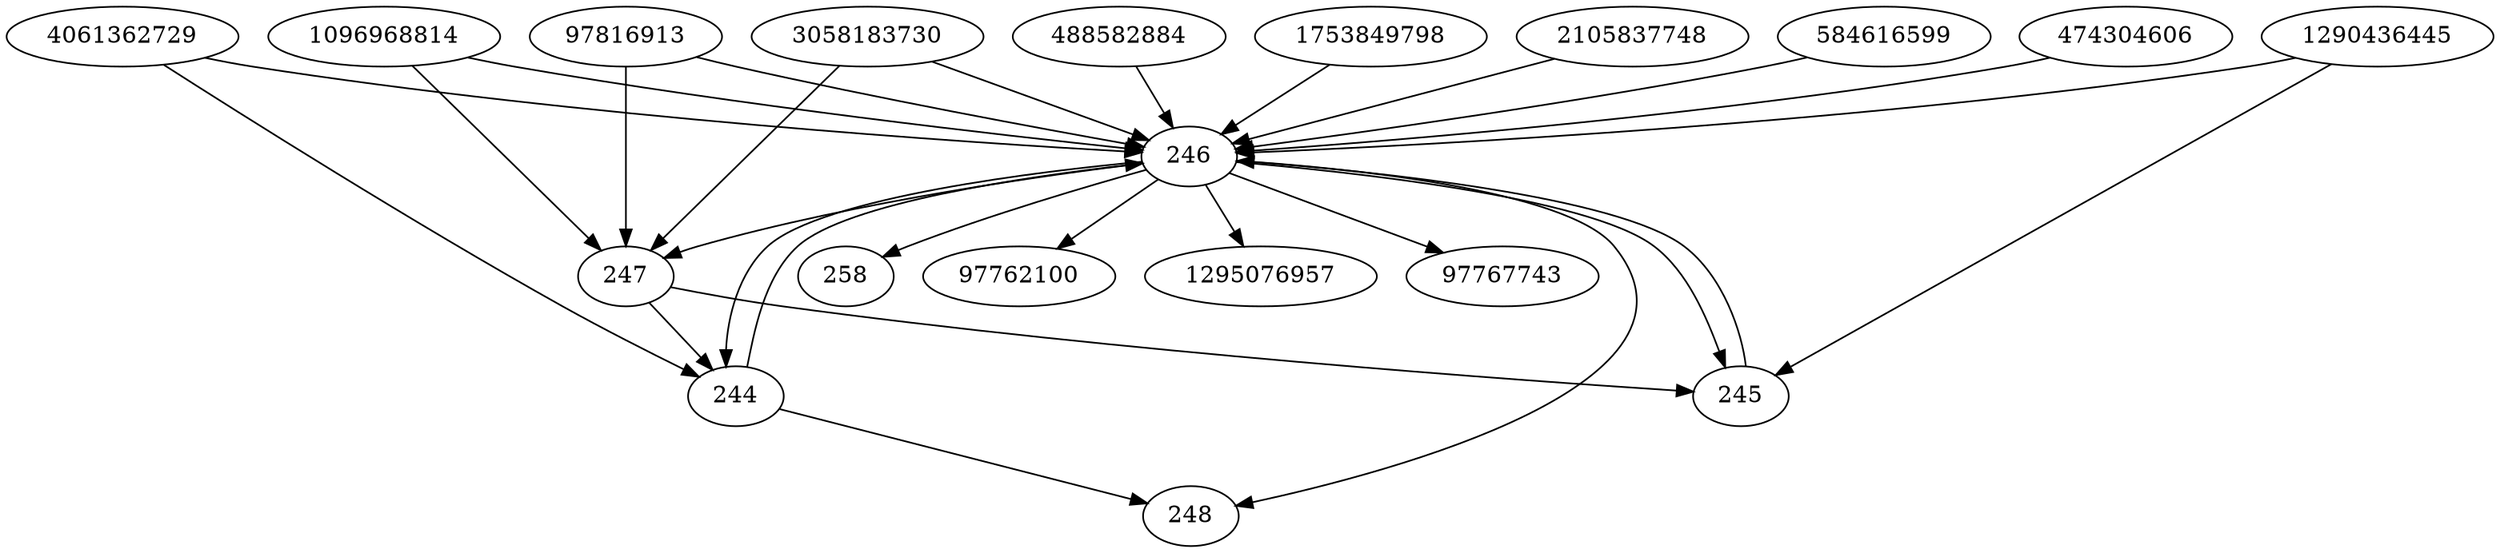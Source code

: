strict digraph  {
258;
488582884;
1753849798;
4061362729;
1290436445;
1096968814;
97816913;
3058183730;
244;
245;
2105837748;
584616599;
248;
97762100;
246;
247;
1295076957;
474304606;
97767743;
488582884 -> 246;
1753849798 -> 246;
4061362729 -> 246;
4061362729 -> 244;
1290436445 -> 245;
1290436445 -> 246;
1096968814 -> 246;
1096968814 -> 247;
97816913 -> 246;
97816913 -> 247;
3058183730 -> 246;
3058183730 -> 247;
244 -> 246;
244 -> 248;
245 -> 246;
2105837748 -> 246;
584616599 -> 246;
246 -> 1295076957;
246 -> 258;
246 -> 97762100;
246 -> 97767743;
246 -> 247;
246 -> 248;
246 -> 245;
246 -> 244;
247 -> 245;
247 -> 244;
474304606 -> 246;
}
